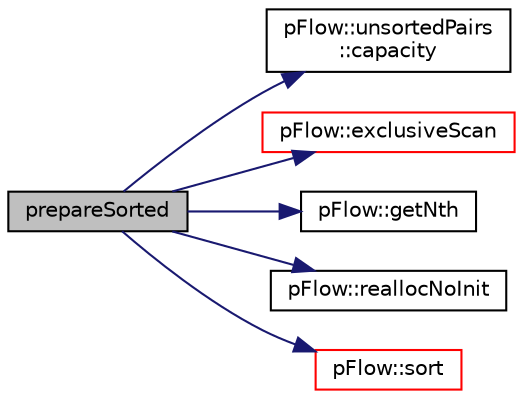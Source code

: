 digraph "prepareSorted"
{
 // LATEX_PDF_SIZE
  edge [fontname="Helvetica",fontsize="10",labelfontname="Helvetica",labelfontsize="10"];
  node [fontname="Helvetica",fontsize="10",shape=record];
  rankdir="LR";
  Node1 [label="prepareSorted",height=0.2,width=0.4,color="black", fillcolor="grey75", style="filled", fontcolor="black",tooltip=" "];
  Node1 -> Node2 [color="midnightblue",fontsize="10",style="solid",fontname="Helvetica"];
  Node2 [label="pFlow::unsortedPairs\l::capacity",height=0.2,width=0.4,color="black", fillcolor="white", style="filled",URL="$classpFlow_1_1unsortedPairs.html#a2c568367e3aaa446720ee21283a0ca34",tooltip=" "];
  Node1 -> Node3 [color="midnightblue",fontsize="10",style="solid",fontname="Helvetica"];
  Node3 [label="pFlow::exclusiveScan",height=0.2,width=0.4,color="red", fillcolor="white", style="filled",URL="$namespacepFlow.html#ab9a055e2543a78b9ea5f2fdb2a73d0be",tooltip=" "];
  Node1 -> Node5 [color="midnightblue",fontsize="10",style="solid",fontname="Helvetica"];
  Node5 [label="pFlow::getNth",height=0.2,width=0.4,color="black", fillcolor="white", style="filled",URL="$namespacepFlow.html#a7d189862c168f6e0589abd4537619059",tooltip=" "];
  Node1 -> Node6 [color="midnightblue",fontsize="10",style="solid",fontname="Helvetica"];
  Node6 [label="pFlow::reallocNoInit",height=0.2,width=0.4,color="black", fillcolor="white", style="filled",URL="$namespacepFlow.html#ab0cb13ecc8a699cb45aa436f3171d504",tooltip=" "];
  Node1 -> Node7 [color="midnightblue",fontsize="10",style="solid",fontname="Helvetica"];
  Node7 [label="pFlow::sort",height=0.2,width=0.4,color="red", fillcolor="white", style="filled",URL="$namespacepFlow.html#a2696828043937bad8dbfd037e59b6a26",tooltip=" "];
}
